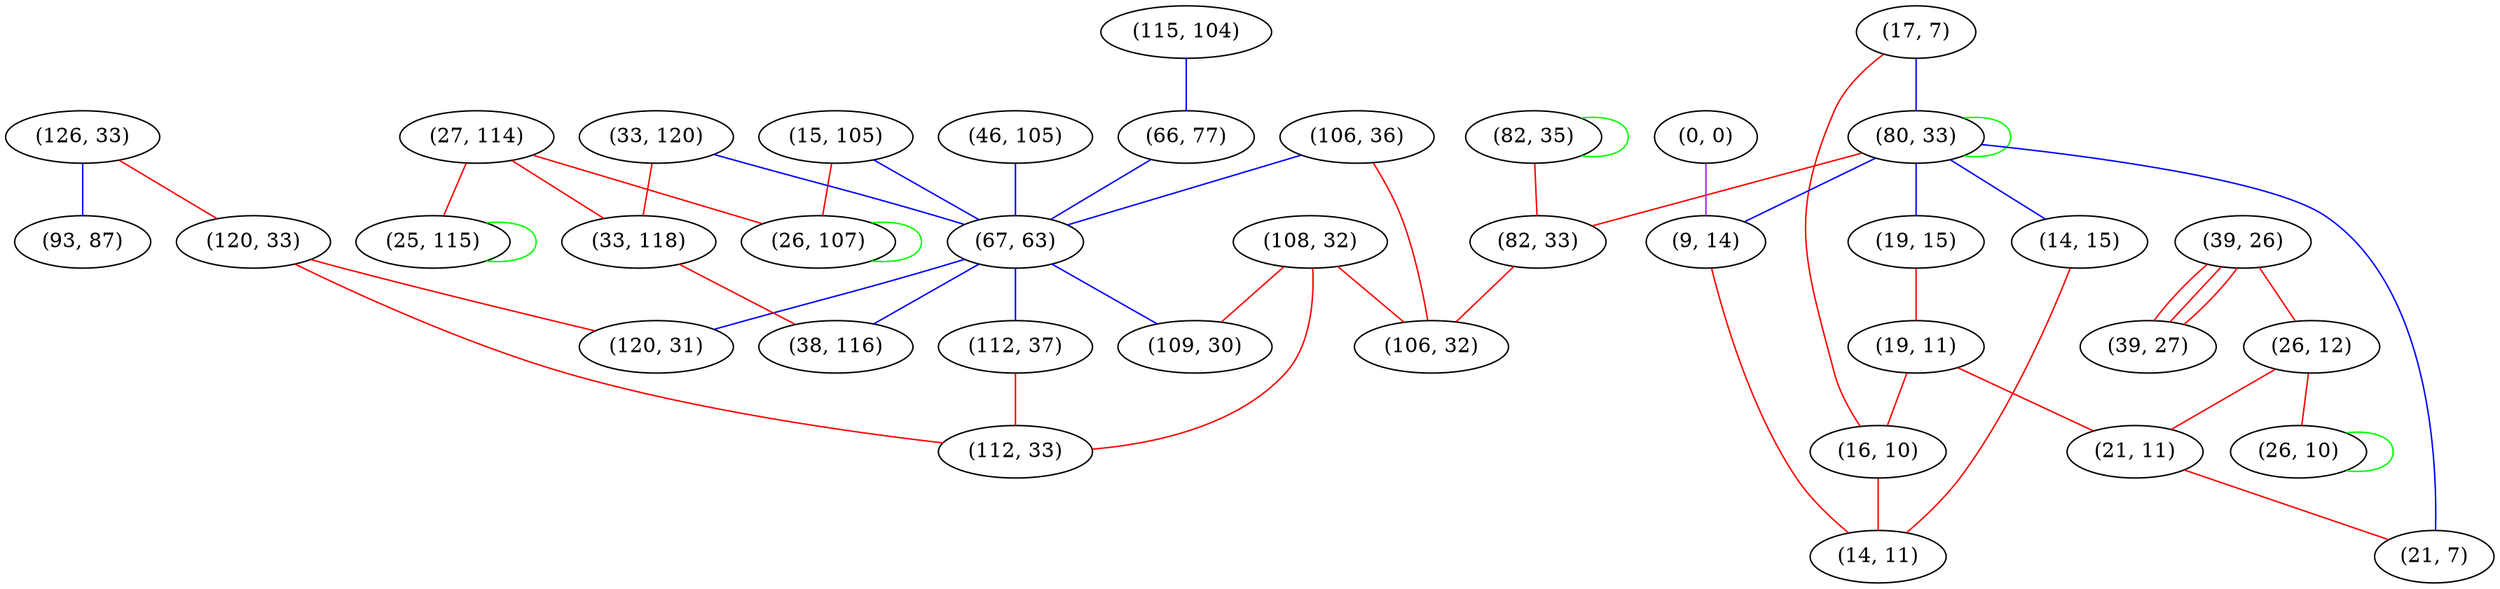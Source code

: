 graph "" {
"(115, 104)";
"(82, 35)";
"(106, 36)";
"(39, 26)";
"(17, 7)";
"(27, 114)";
"(126, 33)";
"(80, 33)";
"(19, 15)";
"(93, 87)";
"(15, 105)";
"(46, 105)";
"(19, 11)";
"(16, 10)";
"(108, 32)";
"(66, 77)";
"(26, 107)";
"(120, 33)";
"(26, 12)";
"(82, 33)";
"(33, 120)";
"(0, 0)";
"(9, 14)";
"(25, 115)";
"(67, 63)";
"(14, 15)";
"(21, 11)";
"(112, 37)";
"(14, 11)";
"(33, 118)";
"(39, 27)";
"(112, 33)";
"(38, 116)";
"(26, 10)";
"(109, 30)";
"(106, 32)";
"(21, 7)";
"(120, 31)";
"(115, 104)" -- "(66, 77)"  [color=blue, key=0, weight=3];
"(82, 35)" -- "(82, 35)"  [color=green, key=0, weight=2];
"(82, 35)" -- "(82, 33)"  [color=red, key=0, weight=1];
"(106, 36)" -- "(106, 32)"  [color=red, key=0, weight=1];
"(106, 36)" -- "(67, 63)"  [color=blue, key=0, weight=3];
"(39, 26)" -- "(39, 27)"  [color=red, key=0, weight=1];
"(39, 26)" -- "(39, 27)"  [color=red, key=1, weight=1];
"(39, 26)" -- "(39, 27)"  [color=red, key=2, weight=1];
"(39, 26)" -- "(26, 12)"  [color=red, key=0, weight=1];
"(17, 7)" -- "(80, 33)"  [color=blue, key=0, weight=3];
"(17, 7)" -- "(16, 10)"  [color=red, key=0, weight=1];
"(27, 114)" -- "(33, 118)"  [color=red, key=0, weight=1];
"(27, 114)" -- "(25, 115)"  [color=red, key=0, weight=1];
"(27, 114)" -- "(26, 107)"  [color=red, key=0, weight=1];
"(126, 33)" -- "(120, 33)"  [color=red, key=0, weight=1];
"(126, 33)" -- "(93, 87)"  [color=blue, key=0, weight=3];
"(80, 33)" -- "(9, 14)"  [color=blue, key=0, weight=3];
"(80, 33)" -- "(80, 33)"  [color=green, key=0, weight=2];
"(80, 33)" -- "(19, 15)"  [color=blue, key=0, weight=3];
"(80, 33)" -- "(14, 15)"  [color=blue, key=0, weight=3];
"(80, 33)" -- "(21, 7)"  [color=blue, key=0, weight=3];
"(80, 33)" -- "(82, 33)"  [color=red, key=0, weight=1];
"(19, 15)" -- "(19, 11)"  [color=red, key=0, weight=1];
"(15, 105)" -- "(67, 63)"  [color=blue, key=0, weight=3];
"(15, 105)" -- "(26, 107)"  [color=red, key=0, weight=1];
"(46, 105)" -- "(67, 63)"  [color=blue, key=0, weight=3];
"(19, 11)" -- "(16, 10)"  [color=red, key=0, weight=1];
"(19, 11)" -- "(21, 11)"  [color=red, key=0, weight=1];
"(16, 10)" -- "(14, 11)"  [color=red, key=0, weight=1];
"(108, 32)" -- "(112, 33)"  [color=red, key=0, weight=1];
"(108, 32)" -- "(106, 32)"  [color=red, key=0, weight=1];
"(108, 32)" -- "(109, 30)"  [color=red, key=0, weight=1];
"(66, 77)" -- "(67, 63)"  [color=blue, key=0, weight=3];
"(26, 107)" -- "(26, 107)"  [color=green, key=0, weight=2];
"(120, 33)" -- "(112, 33)"  [color=red, key=0, weight=1];
"(120, 33)" -- "(120, 31)"  [color=red, key=0, weight=1];
"(26, 12)" -- "(26, 10)"  [color=red, key=0, weight=1];
"(26, 12)" -- "(21, 11)"  [color=red, key=0, weight=1];
"(82, 33)" -- "(106, 32)"  [color=red, key=0, weight=1];
"(33, 120)" -- "(67, 63)"  [color=blue, key=0, weight=3];
"(33, 120)" -- "(33, 118)"  [color=red, key=0, weight=1];
"(0, 0)" -- "(9, 14)"  [color=purple, key=0, weight=4];
"(9, 14)" -- "(14, 11)"  [color=red, key=0, weight=1];
"(25, 115)" -- "(25, 115)"  [color=green, key=0, weight=2];
"(67, 63)" -- "(112, 37)"  [color=blue, key=0, weight=3];
"(67, 63)" -- "(38, 116)"  [color=blue, key=0, weight=3];
"(67, 63)" -- "(109, 30)"  [color=blue, key=0, weight=3];
"(67, 63)" -- "(120, 31)"  [color=blue, key=0, weight=3];
"(14, 15)" -- "(14, 11)"  [color=red, key=0, weight=1];
"(21, 11)" -- "(21, 7)"  [color=red, key=0, weight=1];
"(112, 37)" -- "(112, 33)"  [color=red, key=0, weight=1];
"(33, 118)" -- "(38, 116)"  [color=red, key=0, weight=1];
"(26, 10)" -- "(26, 10)"  [color=green, key=0, weight=2];
}
